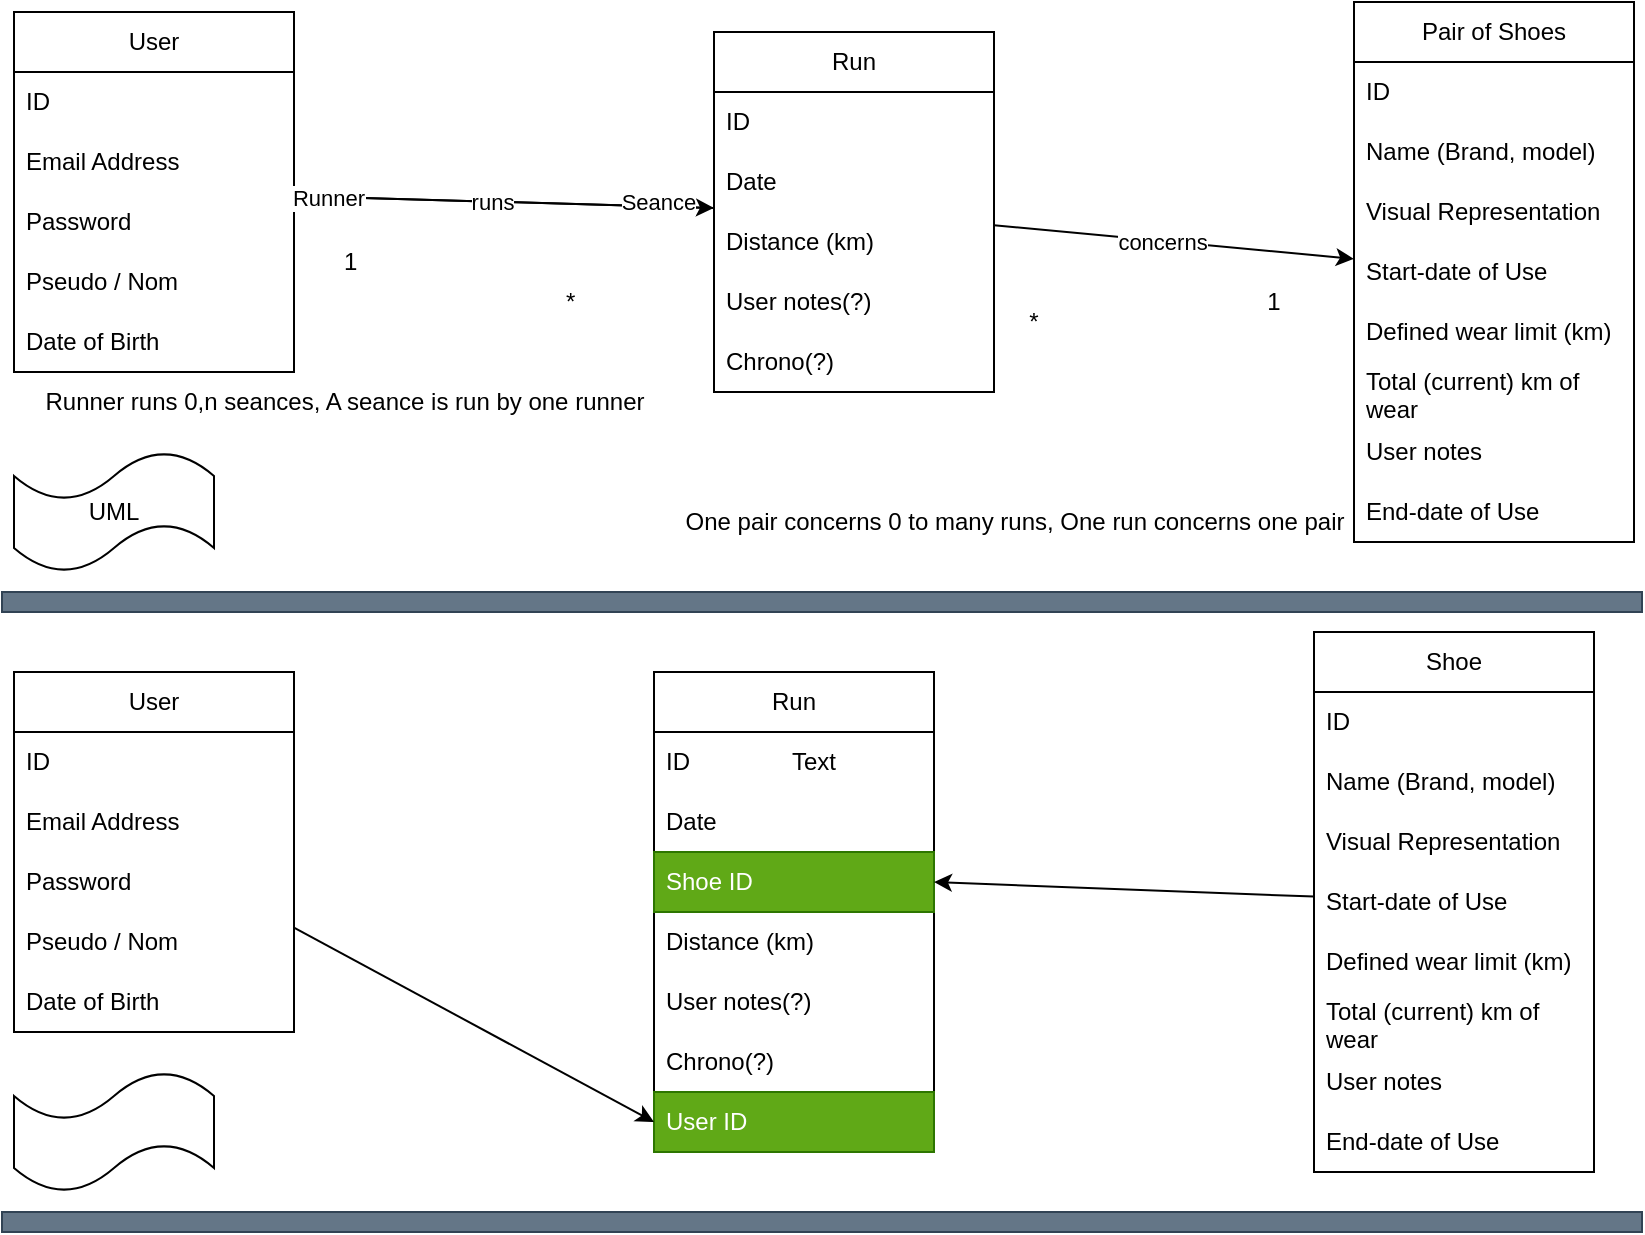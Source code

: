 <mxfile version="24.5.3" type="device">
  <diagram id="C5RBs43oDa-KdzZeNtuy" name="Page-1">
    <mxGraphModel dx="1019" dy="755" grid="1" gridSize="10" guides="1" tooltips="1" connect="1" arrows="1" fold="1" page="1" pageScale="1" pageWidth="827" pageHeight="1169" math="0" shadow="0">
      <root>
        <mxCell id="WIyWlLk6GJQsqaUBKTNV-0" />
        <mxCell id="WIyWlLk6GJQsqaUBKTNV-1" parent="WIyWlLk6GJQsqaUBKTNV-0" />
        <mxCell id="xlhRDgd1qAf9m4GDkTj3-11" value="User" style="swimlane;fontStyle=0;childLayout=stackLayout;horizontal=1;startSize=30;horizontalStack=0;resizeParent=1;resizeParentMax=0;resizeLast=0;collapsible=1;marginBottom=0;whiteSpace=wrap;html=1;" parent="WIyWlLk6GJQsqaUBKTNV-1" vertex="1">
          <mxGeometry x="10" y="10" width="140" height="180" as="geometry" />
        </mxCell>
        <mxCell id="xlhRDgd1qAf9m4GDkTj3-78" value="ID" style="text;strokeColor=none;fillColor=none;align=left;verticalAlign=middle;spacingLeft=4;spacingRight=4;overflow=hidden;points=[[0,0.5],[1,0.5]];portConstraint=eastwest;rotatable=0;whiteSpace=wrap;html=1;" parent="xlhRDgd1qAf9m4GDkTj3-11" vertex="1">
          <mxGeometry y="30" width="140" height="30" as="geometry" />
        </mxCell>
        <mxCell id="xlhRDgd1qAf9m4GDkTj3-12" value="Email Address" style="text;strokeColor=none;fillColor=none;align=left;verticalAlign=middle;spacingLeft=4;spacingRight=4;overflow=hidden;points=[[0,0.5],[1,0.5]];portConstraint=eastwest;rotatable=0;whiteSpace=wrap;html=1;" parent="xlhRDgd1qAf9m4GDkTj3-11" vertex="1">
          <mxGeometry y="60" width="140" height="30" as="geometry" />
        </mxCell>
        <mxCell id="xlhRDgd1qAf9m4GDkTj3-13" value="Password" style="text;strokeColor=none;fillColor=none;align=left;verticalAlign=middle;spacingLeft=4;spacingRight=4;overflow=hidden;points=[[0,0.5],[1,0.5]];portConstraint=eastwest;rotatable=0;whiteSpace=wrap;html=1;" parent="xlhRDgd1qAf9m4GDkTj3-11" vertex="1">
          <mxGeometry y="90" width="140" height="30" as="geometry" />
        </mxCell>
        <mxCell id="xlhRDgd1qAf9m4GDkTj3-15" value="Pseudo / Nom" style="text;strokeColor=none;fillColor=none;align=left;verticalAlign=middle;spacingLeft=4;spacingRight=4;overflow=hidden;points=[[0,0.5],[1,0.5]];portConstraint=eastwest;rotatable=0;whiteSpace=wrap;html=1;" parent="xlhRDgd1qAf9m4GDkTj3-11" vertex="1">
          <mxGeometry y="120" width="140" height="30" as="geometry" />
        </mxCell>
        <mxCell id="xlhRDgd1qAf9m4GDkTj3-14" value="Date of Birth" style="text;strokeColor=none;fillColor=none;align=left;verticalAlign=middle;spacingLeft=4;spacingRight=4;overflow=hidden;points=[[0,0.5],[1,0.5]];portConstraint=eastwest;rotatable=0;whiteSpace=wrap;html=1;" parent="xlhRDgd1qAf9m4GDkTj3-11" vertex="1">
          <mxGeometry y="150" width="140" height="30" as="geometry" />
        </mxCell>
        <mxCell id="xlhRDgd1qAf9m4GDkTj3-16" value="Run" style="swimlane;fontStyle=0;childLayout=stackLayout;horizontal=1;startSize=30;horizontalStack=0;resizeParent=1;resizeParentMax=0;resizeLast=0;collapsible=1;marginBottom=0;whiteSpace=wrap;html=1;" parent="WIyWlLk6GJQsqaUBKTNV-1" vertex="1">
          <mxGeometry x="360" y="20" width="140" height="180" as="geometry" />
        </mxCell>
        <mxCell id="xlhRDgd1qAf9m4GDkTj3-79" value="ID" style="text;strokeColor=none;fillColor=none;align=left;verticalAlign=middle;spacingLeft=4;spacingRight=4;overflow=hidden;points=[[0,0.5],[1,0.5]];portConstraint=eastwest;rotatable=0;whiteSpace=wrap;html=1;" parent="xlhRDgd1qAf9m4GDkTj3-16" vertex="1">
          <mxGeometry y="30" width="140" height="30" as="geometry" />
        </mxCell>
        <mxCell id="xlhRDgd1qAf9m4GDkTj3-17" value="Date" style="text;strokeColor=none;fillColor=none;align=left;verticalAlign=middle;spacingLeft=4;spacingRight=4;overflow=hidden;points=[[0,0.5],[1,0.5]];portConstraint=eastwest;rotatable=0;whiteSpace=wrap;html=1;" parent="xlhRDgd1qAf9m4GDkTj3-16" vertex="1">
          <mxGeometry y="60" width="140" height="30" as="geometry" />
        </mxCell>
        <mxCell id="xlhRDgd1qAf9m4GDkTj3-20" value="Distance (km)" style="text;strokeColor=none;fillColor=none;align=left;verticalAlign=middle;spacingLeft=4;spacingRight=4;overflow=hidden;points=[[0,0.5],[1,0.5]];portConstraint=eastwest;rotatable=0;whiteSpace=wrap;html=1;" parent="xlhRDgd1qAf9m4GDkTj3-16" vertex="1">
          <mxGeometry y="90" width="140" height="30" as="geometry" />
        </mxCell>
        <mxCell id="xlhRDgd1qAf9m4GDkTj3-19" value="User notes(?)" style="text;strokeColor=none;fillColor=none;align=left;verticalAlign=middle;spacingLeft=4;spacingRight=4;overflow=hidden;points=[[0,0.5],[1,0.5]];portConstraint=eastwest;rotatable=0;whiteSpace=wrap;html=1;" parent="xlhRDgd1qAf9m4GDkTj3-16" vertex="1">
          <mxGeometry y="120" width="140" height="30" as="geometry" />
        </mxCell>
        <mxCell id="xlhRDgd1qAf9m4GDkTj3-41" value="Chrono(?)" style="text;strokeColor=none;fillColor=none;align=left;verticalAlign=middle;spacingLeft=4;spacingRight=4;overflow=hidden;points=[[0,0.5],[1,0.5]];portConstraint=eastwest;rotatable=0;whiteSpace=wrap;html=1;" parent="xlhRDgd1qAf9m4GDkTj3-16" vertex="1">
          <mxGeometry y="150" width="140" height="30" as="geometry" />
        </mxCell>
        <mxCell id="xlhRDgd1qAf9m4GDkTj3-21" value="Pair of Shoes" style="swimlane;fontStyle=0;childLayout=stackLayout;horizontal=1;startSize=30;horizontalStack=0;resizeParent=1;resizeParentMax=0;resizeLast=0;collapsible=1;marginBottom=0;whiteSpace=wrap;html=1;" parent="WIyWlLk6GJQsqaUBKTNV-1" vertex="1">
          <mxGeometry x="680" y="5" width="140" height="270" as="geometry" />
        </mxCell>
        <mxCell id="xlhRDgd1qAf9m4GDkTj3-22" value="ID" style="text;strokeColor=none;fillColor=none;align=left;verticalAlign=middle;spacingLeft=4;spacingRight=4;overflow=hidden;points=[[0,0.5],[1,0.5]];portConstraint=eastwest;rotatable=0;whiteSpace=wrap;html=1;" parent="xlhRDgd1qAf9m4GDkTj3-21" vertex="1">
          <mxGeometry y="30" width="140" height="30" as="geometry" />
        </mxCell>
        <mxCell id="xlhRDgd1qAf9m4GDkTj3-80" value="Name (Brand, model)" style="text;strokeColor=none;fillColor=none;align=left;verticalAlign=middle;spacingLeft=4;spacingRight=4;overflow=hidden;points=[[0,0.5],[1,0.5]];portConstraint=eastwest;rotatable=0;whiteSpace=wrap;html=1;" parent="xlhRDgd1qAf9m4GDkTj3-21" vertex="1">
          <mxGeometry y="60" width="140" height="30" as="geometry" />
        </mxCell>
        <mxCell id="xlhRDgd1qAf9m4GDkTj3-23" value="Visual Representation" style="text;strokeColor=none;fillColor=none;align=left;verticalAlign=middle;spacingLeft=4;spacingRight=4;overflow=hidden;points=[[0,0.5],[1,0.5]];portConstraint=eastwest;rotatable=0;whiteSpace=wrap;html=1;" parent="xlhRDgd1qAf9m4GDkTj3-21" vertex="1">
          <mxGeometry y="90" width="140" height="30" as="geometry" />
        </mxCell>
        <mxCell id="xlhRDgd1qAf9m4GDkTj3-25" value="Start-date of Use" style="text;strokeColor=none;fillColor=none;align=left;verticalAlign=middle;spacingLeft=4;spacingRight=4;overflow=hidden;points=[[0,0.5],[1,0.5]];portConstraint=eastwest;rotatable=0;whiteSpace=wrap;html=1;" parent="xlhRDgd1qAf9m4GDkTj3-21" vertex="1">
          <mxGeometry y="120" width="140" height="30" as="geometry" />
        </mxCell>
        <mxCell id="xlhRDgd1qAf9m4GDkTj3-40" value="Defined wear limit (km)" style="text;strokeColor=none;fillColor=none;align=left;verticalAlign=middle;spacingLeft=4;spacingRight=4;overflow=hidden;points=[[0,0.5],[1,0.5]];portConstraint=eastwest;rotatable=0;whiteSpace=wrap;html=1;" parent="xlhRDgd1qAf9m4GDkTj3-21" vertex="1">
          <mxGeometry y="150" width="140" height="30" as="geometry" />
        </mxCell>
        <mxCell id="xlhRDgd1qAf9m4GDkTj3-26" value="Total (current) km of wear" style="text;strokeColor=none;fillColor=none;align=left;verticalAlign=middle;spacingLeft=4;spacingRight=4;overflow=hidden;points=[[0,0.5],[1,0.5]];portConstraint=eastwest;rotatable=0;whiteSpace=wrap;html=1;" parent="xlhRDgd1qAf9m4GDkTj3-21" vertex="1">
          <mxGeometry y="180" width="140" height="30" as="geometry" />
        </mxCell>
        <mxCell id="xlhRDgd1qAf9m4GDkTj3-27" value="User notes" style="text;strokeColor=none;fillColor=none;align=left;verticalAlign=middle;spacingLeft=4;spacingRight=4;overflow=hidden;points=[[0,0.5],[1,0.5]];portConstraint=eastwest;rotatable=0;whiteSpace=wrap;html=1;" parent="xlhRDgd1qAf9m4GDkTj3-21" vertex="1">
          <mxGeometry y="210" width="140" height="30" as="geometry" />
        </mxCell>
        <mxCell id="xlhRDgd1qAf9m4GDkTj3-24" value="End-date of Use" style="text;strokeColor=none;fillColor=none;align=left;verticalAlign=middle;spacingLeft=4;spacingRight=4;overflow=hidden;points=[[0,0.5],[1,0.5]];portConstraint=eastwest;rotatable=0;whiteSpace=wrap;html=1;" parent="xlhRDgd1qAf9m4GDkTj3-21" vertex="1">
          <mxGeometry y="240" width="140" height="30" as="geometry" />
        </mxCell>
        <mxCell id="xlhRDgd1qAf9m4GDkTj3-30" value="" style="endArrow=none;startArrow=classic;html=1;rounded=0;endFill=0;" parent="WIyWlLk6GJQsqaUBKTNV-1" source="xlhRDgd1qAf9m4GDkTj3-21" target="xlhRDgd1qAf9m4GDkTj3-16" edge="1">
          <mxGeometry width="50" height="50" relative="1" as="geometry">
            <mxPoint x="390" y="420" as="sourcePoint" />
            <mxPoint x="440" y="370" as="targetPoint" />
          </mxGeometry>
        </mxCell>
        <mxCell id="Cg5sDGKg_3KpKzF2Nusl-4" value="concerns" style="edgeLabel;html=1;align=center;verticalAlign=middle;resizable=0;points=[];" vertex="1" connectable="0" parent="xlhRDgd1qAf9m4GDkTj3-30">
          <mxGeometry x="0.07" relative="1" as="geometry">
            <mxPoint as="offset" />
          </mxGeometry>
        </mxCell>
        <mxCell id="xlhRDgd1qAf9m4GDkTj3-31" value="*&amp;nbsp;" style="text;html=1;align=center;verticalAlign=middle;whiteSpace=wrap;rounded=0;" parent="WIyWlLk6GJQsqaUBKTNV-1" vertex="1">
          <mxGeometry x="260" y="140" width="60" height="30" as="geometry" />
        </mxCell>
        <mxCell id="xlhRDgd1qAf9m4GDkTj3-32" value="1&amp;nbsp;" style="text;html=1;align=center;verticalAlign=middle;whiteSpace=wrap;rounded=0;" parent="WIyWlLk6GJQsqaUBKTNV-1" vertex="1">
          <mxGeometry x="150" y="120" width="60" height="30" as="geometry" />
        </mxCell>
        <mxCell id="xlhRDgd1qAf9m4GDkTj3-34" value="" style="endArrow=classic;html=1;rounded=0;" parent="WIyWlLk6GJQsqaUBKTNV-1" source="xlhRDgd1qAf9m4GDkTj3-11" target="xlhRDgd1qAf9m4GDkTj3-16" edge="1">
          <mxGeometry width="50" height="50" relative="1" as="geometry">
            <mxPoint x="390" y="420" as="sourcePoint" />
            <mxPoint x="440" y="370" as="targetPoint" />
          </mxGeometry>
        </mxCell>
        <mxCell id="xlhRDgd1qAf9m4GDkTj3-36" value="" style="endArrow=none;html=1;rounded=0;endFill=0;" parent="WIyWlLk6GJQsqaUBKTNV-1" source="xlhRDgd1qAf9m4GDkTj3-16" target="xlhRDgd1qAf9m4GDkTj3-11" edge="1">
          <mxGeometry width="50" height="50" relative="1" as="geometry">
            <mxPoint x="340" y="520" as="sourcePoint" />
            <mxPoint x="440" y="370" as="targetPoint" />
          </mxGeometry>
        </mxCell>
        <mxCell id="Cg5sDGKg_3KpKzF2Nusl-3" value="runs" style="edgeLabel;html=1;align=center;verticalAlign=middle;resizable=0;points=[];" vertex="1" connectable="0" parent="xlhRDgd1qAf9m4GDkTj3-36">
          <mxGeometry x="0.063" relative="1" as="geometry">
            <mxPoint as="offset" />
          </mxGeometry>
        </mxCell>
        <mxCell id="Cg5sDGKg_3KpKzF2Nusl-6" value="Runner" style="edgeLabel;html=1;align=center;verticalAlign=middle;resizable=0;points=[];" vertex="1" connectable="0" parent="xlhRDgd1qAf9m4GDkTj3-36">
          <mxGeometry x="0.842" relative="1" as="geometry">
            <mxPoint as="offset" />
          </mxGeometry>
        </mxCell>
        <mxCell id="Cg5sDGKg_3KpKzF2Nusl-7" value="Seance" style="edgeLabel;html=1;align=center;verticalAlign=middle;resizable=0;points=[];" vertex="1" connectable="0" parent="xlhRDgd1qAf9m4GDkTj3-36">
          <mxGeometry x="-0.735" y="-2" relative="1" as="geometry">
            <mxPoint as="offset" />
          </mxGeometry>
        </mxCell>
        <mxCell id="xlhRDgd1qAf9m4GDkTj3-38" value="1" style="text;html=1;align=center;verticalAlign=middle;whiteSpace=wrap;rounded=0;" parent="WIyWlLk6GJQsqaUBKTNV-1" vertex="1">
          <mxGeometry x="610" y="140" width="60" height="30" as="geometry" />
        </mxCell>
        <mxCell id="xlhRDgd1qAf9m4GDkTj3-39" value="*" style="text;html=1;align=center;verticalAlign=middle;whiteSpace=wrap;rounded=0;" parent="WIyWlLk6GJQsqaUBKTNV-1" vertex="1">
          <mxGeometry x="490" y="150" width="60" height="30" as="geometry" />
        </mxCell>
        <mxCell id="xlhRDgd1qAf9m4GDkTj3-42" value="User" style="swimlane;fontStyle=0;childLayout=stackLayout;horizontal=1;startSize=30;horizontalStack=0;resizeParent=1;resizeParentMax=0;resizeLast=0;collapsible=1;marginBottom=0;whiteSpace=wrap;html=1;" parent="WIyWlLk6GJQsqaUBKTNV-1" vertex="1">
          <mxGeometry x="10" y="340" width="140" height="180" as="geometry" />
        </mxCell>
        <mxCell id="xlhRDgd1qAf9m4GDkTj3-76" value="ID" style="text;strokeColor=none;fillColor=none;align=left;verticalAlign=middle;spacingLeft=4;spacingRight=4;overflow=hidden;points=[[0,0.5],[1,0.5]];portConstraint=eastwest;rotatable=0;whiteSpace=wrap;html=1;" parent="xlhRDgd1qAf9m4GDkTj3-42" vertex="1">
          <mxGeometry y="30" width="140" height="30" as="geometry" />
        </mxCell>
        <mxCell id="xlhRDgd1qAf9m4GDkTj3-43" value="Email Address" style="text;strokeColor=none;fillColor=none;align=left;verticalAlign=middle;spacingLeft=4;spacingRight=4;overflow=hidden;points=[[0,0.5],[1,0.5]];portConstraint=eastwest;rotatable=0;whiteSpace=wrap;html=1;" parent="xlhRDgd1qAf9m4GDkTj3-42" vertex="1">
          <mxGeometry y="60" width="140" height="30" as="geometry" />
        </mxCell>
        <mxCell id="xlhRDgd1qAf9m4GDkTj3-44" value="Password" style="text;strokeColor=none;fillColor=none;align=left;verticalAlign=middle;spacingLeft=4;spacingRight=4;overflow=hidden;points=[[0,0.5],[1,0.5]];portConstraint=eastwest;rotatable=0;whiteSpace=wrap;html=1;" parent="xlhRDgd1qAf9m4GDkTj3-42" vertex="1">
          <mxGeometry y="90" width="140" height="30" as="geometry" />
        </mxCell>
        <mxCell id="xlhRDgd1qAf9m4GDkTj3-45" value="Pseudo / Nom" style="text;strokeColor=none;fillColor=none;align=left;verticalAlign=middle;spacingLeft=4;spacingRight=4;overflow=hidden;points=[[0,0.5],[1,0.5]];portConstraint=eastwest;rotatable=0;whiteSpace=wrap;html=1;" parent="xlhRDgd1qAf9m4GDkTj3-42" vertex="1">
          <mxGeometry y="120" width="140" height="30" as="geometry" />
        </mxCell>
        <mxCell id="xlhRDgd1qAf9m4GDkTj3-46" value="Date of Birth" style="text;strokeColor=none;fillColor=none;align=left;verticalAlign=middle;spacingLeft=4;spacingRight=4;overflow=hidden;points=[[0,0.5],[1,0.5]];portConstraint=eastwest;rotatable=0;whiteSpace=wrap;html=1;" parent="xlhRDgd1qAf9m4GDkTj3-42" vertex="1">
          <mxGeometry y="150" width="140" height="30" as="geometry" />
        </mxCell>
        <mxCell id="xlhRDgd1qAf9m4GDkTj3-47" value="Run" style="swimlane;fontStyle=0;childLayout=stackLayout;horizontal=1;startSize=30;horizontalStack=0;resizeParent=1;resizeParentMax=0;resizeLast=0;collapsible=1;marginBottom=0;whiteSpace=wrap;html=1;" parent="WIyWlLk6GJQsqaUBKTNV-1" vertex="1">
          <mxGeometry x="330" y="340" width="140" height="240" as="geometry" />
        </mxCell>
        <mxCell id="xlhRDgd1qAf9m4GDkTj3-77" value="ID" style="text;strokeColor=none;fillColor=none;align=left;verticalAlign=middle;spacingLeft=4;spacingRight=4;overflow=hidden;points=[[0,0.5],[1,0.5]];portConstraint=eastwest;rotatable=0;whiteSpace=wrap;html=1;" parent="xlhRDgd1qAf9m4GDkTj3-47" vertex="1">
          <mxGeometry y="30" width="140" height="30" as="geometry" />
        </mxCell>
        <mxCell id="xlhRDgd1qAf9m4GDkTj3-48" value="Date" style="text;strokeColor=none;fillColor=none;align=left;verticalAlign=middle;spacingLeft=4;spacingRight=4;overflow=hidden;points=[[0,0.5],[1,0.5]];portConstraint=eastwest;rotatable=0;whiteSpace=wrap;html=1;" parent="xlhRDgd1qAf9m4GDkTj3-47" vertex="1">
          <mxGeometry y="60" width="140" height="30" as="geometry" />
        </mxCell>
        <mxCell id="xlhRDgd1qAf9m4GDkTj3-49" value="Shoe ID" style="text;strokeColor=#2D7600;fillColor=#60a917;align=left;verticalAlign=middle;spacingLeft=4;spacingRight=4;overflow=hidden;points=[[0,0.5],[1,0.5]];portConstraint=eastwest;rotatable=0;whiteSpace=wrap;html=1;fontColor=#ffffff;" parent="xlhRDgd1qAf9m4GDkTj3-47" vertex="1">
          <mxGeometry y="90" width="140" height="30" as="geometry" />
        </mxCell>
        <mxCell id="xlhRDgd1qAf9m4GDkTj3-50" value="Distance (km)" style="text;strokeColor=none;fillColor=none;align=left;verticalAlign=middle;spacingLeft=4;spacingRight=4;overflow=hidden;points=[[0,0.5],[1,0.5]];portConstraint=eastwest;rotatable=0;whiteSpace=wrap;html=1;" parent="xlhRDgd1qAf9m4GDkTj3-47" vertex="1">
          <mxGeometry y="120" width="140" height="30" as="geometry" />
        </mxCell>
        <mxCell id="xlhRDgd1qAf9m4GDkTj3-51" value="User notes(?)" style="text;strokeColor=none;fillColor=none;align=left;verticalAlign=middle;spacingLeft=4;spacingRight=4;overflow=hidden;points=[[0,0.5],[1,0.5]];portConstraint=eastwest;rotatable=0;whiteSpace=wrap;html=1;" parent="xlhRDgd1qAf9m4GDkTj3-47" vertex="1">
          <mxGeometry y="150" width="140" height="30" as="geometry" />
        </mxCell>
        <mxCell id="xlhRDgd1qAf9m4GDkTj3-61" value="Chrono(?)" style="text;strokeColor=none;fillColor=none;align=left;verticalAlign=middle;spacingLeft=4;spacingRight=4;overflow=hidden;points=[[0,0.5],[1,0.5]];portConstraint=eastwest;rotatable=0;whiteSpace=wrap;html=1;" parent="xlhRDgd1qAf9m4GDkTj3-47" vertex="1">
          <mxGeometry y="180" width="140" height="30" as="geometry" />
        </mxCell>
        <mxCell id="xlhRDgd1qAf9m4GDkTj3-52" value="User ID" style="text;strokeColor=#2D7600;fillColor=#60a917;align=left;verticalAlign=middle;spacingLeft=4;spacingRight=4;overflow=hidden;points=[[0,0.5],[1,0.5]];portConstraint=eastwest;rotatable=0;whiteSpace=wrap;html=1;fontColor=#ffffff;" parent="xlhRDgd1qAf9m4GDkTj3-47" vertex="1">
          <mxGeometry y="210" width="140" height="30" as="geometry" />
        </mxCell>
        <mxCell id="xlhRDgd1qAf9m4GDkTj3-53" value="Shoe" style="swimlane;fontStyle=0;childLayout=stackLayout;horizontal=1;startSize=30;horizontalStack=0;resizeParent=1;resizeParentMax=0;resizeLast=0;collapsible=1;marginBottom=0;whiteSpace=wrap;html=1;" parent="WIyWlLk6GJQsqaUBKTNV-1" vertex="1">
          <mxGeometry x="660" y="320" width="140" height="270" as="geometry" />
        </mxCell>
        <mxCell id="xlhRDgd1qAf9m4GDkTj3-74" value="ID" style="text;strokeColor=none;fillColor=none;align=left;verticalAlign=middle;spacingLeft=4;spacingRight=4;overflow=hidden;points=[[0,0.5],[1,0.5]];portConstraint=eastwest;rotatable=0;whiteSpace=wrap;html=1;" parent="xlhRDgd1qAf9m4GDkTj3-53" vertex="1">
          <mxGeometry y="30" width="140" height="30" as="geometry" />
        </mxCell>
        <mxCell id="xlhRDgd1qAf9m4GDkTj3-54" value="Name (Brand, model)" style="text;strokeColor=none;fillColor=none;align=left;verticalAlign=middle;spacingLeft=4;spacingRight=4;overflow=hidden;points=[[0,0.5],[1,0.5]];portConstraint=eastwest;rotatable=0;whiteSpace=wrap;html=1;" parent="xlhRDgd1qAf9m4GDkTj3-53" vertex="1">
          <mxGeometry y="60" width="140" height="30" as="geometry" />
        </mxCell>
        <mxCell id="xlhRDgd1qAf9m4GDkTj3-55" value="Visual Representation" style="text;strokeColor=none;fillColor=none;align=left;verticalAlign=middle;spacingLeft=4;spacingRight=4;overflow=hidden;points=[[0,0.5],[1,0.5]];portConstraint=eastwest;rotatable=0;whiteSpace=wrap;html=1;" parent="xlhRDgd1qAf9m4GDkTj3-53" vertex="1">
          <mxGeometry y="90" width="140" height="30" as="geometry" />
        </mxCell>
        <mxCell id="xlhRDgd1qAf9m4GDkTj3-56" value="Start-date of Use" style="text;strokeColor=none;fillColor=none;align=left;verticalAlign=middle;spacingLeft=4;spacingRight=4;overflow=hidden;points=[[0,0.5],[1,0.5]];portConstraint=eastwest;rotatable=0;whiteSpace=wrap;html=1;" parent="xlhRDgd1qAf9m4GDkTj3-53" vertex="1">
          <mxGeometry y="120" width="140" height="30" as="geometry" />
        </mxCell>
        <mxCell id="xlhRDgd1qAf9m4GDkTj3-57" value="Defined wear limit (km)" style="text;strokeColor=none;fillColor=none;align=left;verticalAlign=middle;spacingLeft=4;spacingRight=4;overflow=hidden;points=[[0,0.5],[1,0.5]];portConstraint=eastwest;rotatable=0;whiteSpace=wrap;html=1;" parent="xlhRDgd1qAf9m4GDkTj3-53" vertex="1">
          <mxGeometry y="150" width="140" height="30" as="geometry" />
        </mxCell>
        <mxCell id="xlhRDgd1qAf9m4GDkTj3-58" value="Total (current) km of wear" style="text;strokeColor=none;fillColor=none;align=left;verticalAlign=middle;spacingLeft=4;spacingRight=4;overflow=hidden;points=[[0,0.5],[1,0.5]];portConstraint=eastwest;rotatable=0;whiteSpace=wrap;html=1;" parent="xlhRDgd1qAf9m4GDkTj3-53" vertex="1">
          <mxGeometry y="180" width="140" height="30" as="geometry" />
        </mxCell>
        <mxCell id="xlhRDgd1qAf9m4GDkTj3-59" value="User notes" style="text;strokeColor=none;fillColor=none;align=left;verticalAlign=middle;spacingLeft=4;spacingRight=4;overflow=hidden;points=[[0,0.5],[1,0.5]];portConstraint=eastwest;rotatable=0;whiteSpace=wrap;html=1;" parent="xlhRDgd1qAf9m4GDkTj3-53" vertex="1">
          <mxGeometry y="210" width="140" height="30" as="geometry" />
        </mxCell>
        <mxCell id="xlhRDgd1qAf9m4GDkTj3-60" value="End-date of Use" style="text;strokeColor=none;fillColor=none;align=left;verticalAlign=middle;spacingLeft=4;spacingRight=4;overflow=hidden;points=[[0,0.5],[1,0.5]];portConstraint=eastwest;rotatable=0;whiteSpace=wrap;html=1;" parent="xlhRDgd1qAf9m4GDkTj3-53" vertex="1">
          <mxGeometry y="240" width="140" height="30" as="geometry" />
        </mxCell>
        <mxCell id="xlhRDgd1qAf9m4GDkTj3-62" value="" style="endArrow=classic;html=1;rounded=0;entryX=0;entryY=0.5;entryDx=0;entryDy=0;" parent="WIyWlLk6GJQsqaUBKTNV-1" source="xlhRDgd1qAf9m4GDkTj3-42" target="xlhRDgd1qAf9m4GDkTj3-52" edge="1">
          <mxGeometry width="50" height="50" relative="1" as="geometry">
            <mxPoint x="390" y="420" as="sourcePoint" />
            <mxPoint x="440" y="370" as="targetPoint" />
          </mxGeometry>
        </mxCell>
        <mxCell id="xlhRDgd1qAf9m4GDkTj3-63" value="" style="rounded=0;whiteSpace=wrap;html=1;fillColor=#647687;fontColor=#ffffff;strokeColor=#314354;" parent="WIyWlLk6GJQsqaUBKTNV-1" vertex="1">
          <mxGeometry x="4" y="300" width="820" height="10" as="geometry" />
        </mxCell>
        <mxCell id="xlhRDgd1qAf9m4GDkTj3-66" value="" style="endArrow=classic;html=1;rounded=0;entryX=1;entryY=0.5;entryDx=0;entryDy=0;" parent="WIyWlLk6GJQsqaUBKTNV-1" source="xlhRDgd1qAf9m4GDkTj3-53" target="xlhRDgd1qAf9m4GDkTj3-49" edge="1">
          <mxGeometry width="50" height="50" relative="1" as="geometry">
            <mxPoint x="330" y="430" as="sourcePoint" />
            <mxPoint x="380" y="380" as="targetPoint" />
          </mxGeometry>
        </mxCell>
        <mxCell id="xlhRDgd1qAf9m4GDkTj3-70" value="" style="rounded=0;whiteSpace=wrap;html=1;fillColor=#647687;fontColor=#ffffff;strokeColor=#314354;" parent="WIyWlLk6GJQsqaUBKTNV-1" vertex="1">
          <mxGeometry x="4" y="610" width="820" height="10" as="geometry" />
        </mxCell>
        <mxCell id="xlhRDgd1qAf9m4GDkTj3-72" value="" style="shape=tape;whiteSpace=wrap;html=1;" parent="WIyWlLk6GJQsqaUBKTNV-1" vertex="1">
          <mxGeometry x="10" y="540" width="100" height="60" as="geometry" />
        </mxCell>
        <mxCell id="xlhRDgd1qAf9m4GDkTj3-73" value="UML" style="shape=tape;whiteSpace=wrap;html=1;" parent="WIyWlLk6GJQsqaUBKTNV-1" vertex="1">
          <mxGeometry x="10" y="230" width="100" height="60" as="geometry" />
        </mxCell>
        <mxCell id="Cg5sDGKg_3KpKzF2Nusl-8" value="Text" style="text;html=1;align=center;verticalAlign=middle;whiteSpace=wrap;rounded=0;" vertex="1" parent="WIyWlLk6GJQsqaUBKTNV-1">
          <mxGeometry x="380" y="370" width="60" height="30" as="geometry" />
        </mxCell>
        <mxCell id="Cg5sDGKg_3KpKzF2Nusl-9" value="Runner runs 0,n seances, A seance is run by one runner" style="text;html=1;align=center;verticalAlign=middle;resizable=0;points=[];autosize=1;strokeColor=none;fillColor=none;" vertex="1" parent="WIyWlLk6GJQsqaUBKTNV-1">
          <mxGeometry x="15" y="190" width="320" height="30" as="geometry" />
        </mxCell>
        <mxCell id="Cg5sDGKg_3KpKzF2Nusl-10" value="One pair concerns 0 to many runs, One run concerns one pair" style="text;html=1;align=center;verticalAlign=middle;resizable=0;points=[];autosize=1;strokeColor=none;fillColor=none;" vertex="1" parent="WIyWlLk6GJQsqaUBKTNV-1">
          <mxGeometry x="335" y="250" width="350" height="30" as="geometry" />
        </mxCell>
      </root>
    </mxGraphModel>
  </diagram>
</mxfile>
